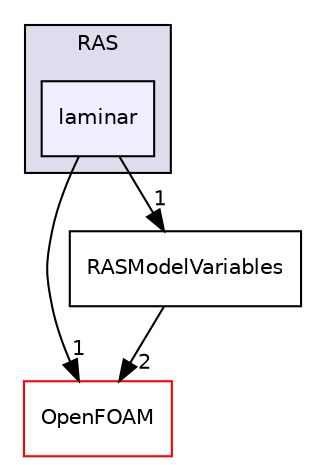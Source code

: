digraph "src/optimisation/adjointOptimisation/adjoint/turbulenceModels/turbulenceModelVariables/RAS/laminar" {
  bgcolor=transparent;
  compound=true
  node [ fontsize="10", fontname="Helvetica"];
  edge [ labelfontsize="10", labelfontname="Helvetica"];
  subgraph clusterdir_0d3b4d17d2476179137ac5a7e531956f {
    graph [ bgcolor="#ddddee", pencolor="black", label="RAS" fontname="Helvetica", fontsize="10", URL="dir_0d3b4d17d2476179137ac5a7e531956f.html"]
  dir_7b879055ced6bc62885a274ea39db320 [shape=box, label="laminar", style="filled", fillcolor="#eeeeff", pencolor="black", URL="dir_7b879055ced6bc62885a274ea39db320.html"];
  }
  dir_c5473ff19b20e6ec4dfe5c310b3778a8 [shape=box label="OpenFOAM" color="red" URL="dir_c5473ff19b20e6ec4dfe5c310b3778a8.html"];
  dir_d55bae0624b7e279cf321094a044bdb3 [shape=box label="RASModelVariables" URL="dir_d55bae0624b7e279cf321094a044bdb3.html"];
  dir_7b879055ced6bc62885a274ea39db320->dir_c5473ff19b20e6ec4dfe5c310b3778a8 [headlabel="1", labeldistance=1.5 headhref="dir_000535_002151.html"];
  dir_7b879055ced6bc62885a274ea39db320->dir_d55bae0624b7e279cf321094a044bdb3 [headlabel="1", labeldistance=1.5 headhref="dir_000535_002941.html"];
  dir_d55bae0624b7e279cf321094a044bdb3->dir_c5473ff19b20e6ec4dfe5c310b3778a8 [headlabel="2", labeldistance=1.5 headhref="dir_002941_002151.html"];
}
